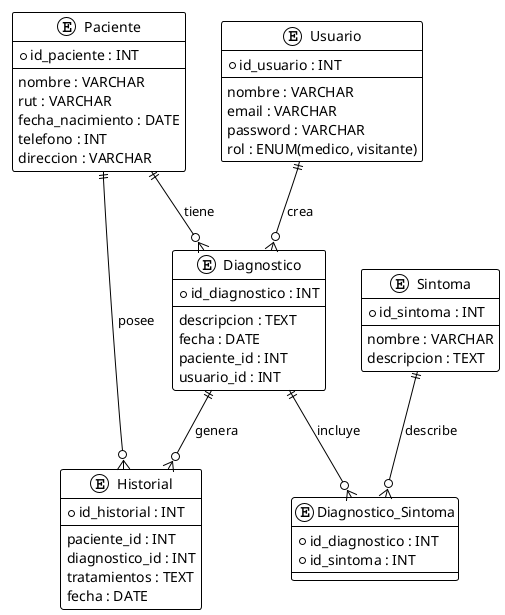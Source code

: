 @startuml
!theme plain

entity "Paciente" as Paciente {
  *id_paciente : INT
  --
  nombre : VARCHAR
  rut : VARCHAR
  fecha_nacimiento : DATE
  telefono : INT
  direccion : VARCHAR
}

entity "Sintoma" as Sintoma {
  *id_sintoma : INT
  --
  nombre : VARCHAR
  descripcion : TEXT
}

entity "Diagnostico" as Diagnostico {
  *id_diagnostico : INT
  --
  descripcion : TEXT
  fecha : DATE
  paciente_id : INT
  usuario_id : INT
}

entity "Historial" as Historial {
  *id_historial : INT
  --
  paciente_id : INT
  diagnostico_id : INT
  tratamientos : TEXT
  fecha : DATE
}

entity "Usuario" as Usuario {
  *id_usuario : INT
  --
  nombre : VARCHAR
  email : VARCHAR
  password : VARCHAR
  rol : ENUM(medico, visitante)
}

entity "Diagnostico_Sintoma" as DiagnosticoSintoma {
  *id_diagnostico : INT
  *id_sintoma : INT
}

Paciente ||--o{ Diagnostico : tiene
Paciente ||--o{ Historial : posee
Diagnostico ||--o{ Historial : genera
Usuario ||--o{ Diagnostico : crea
Diagnostico ||--o{ DiagnosticoSintoma : incluye
Sintoma ||--o{ DiagnosticoSintoma : describe

@enduml